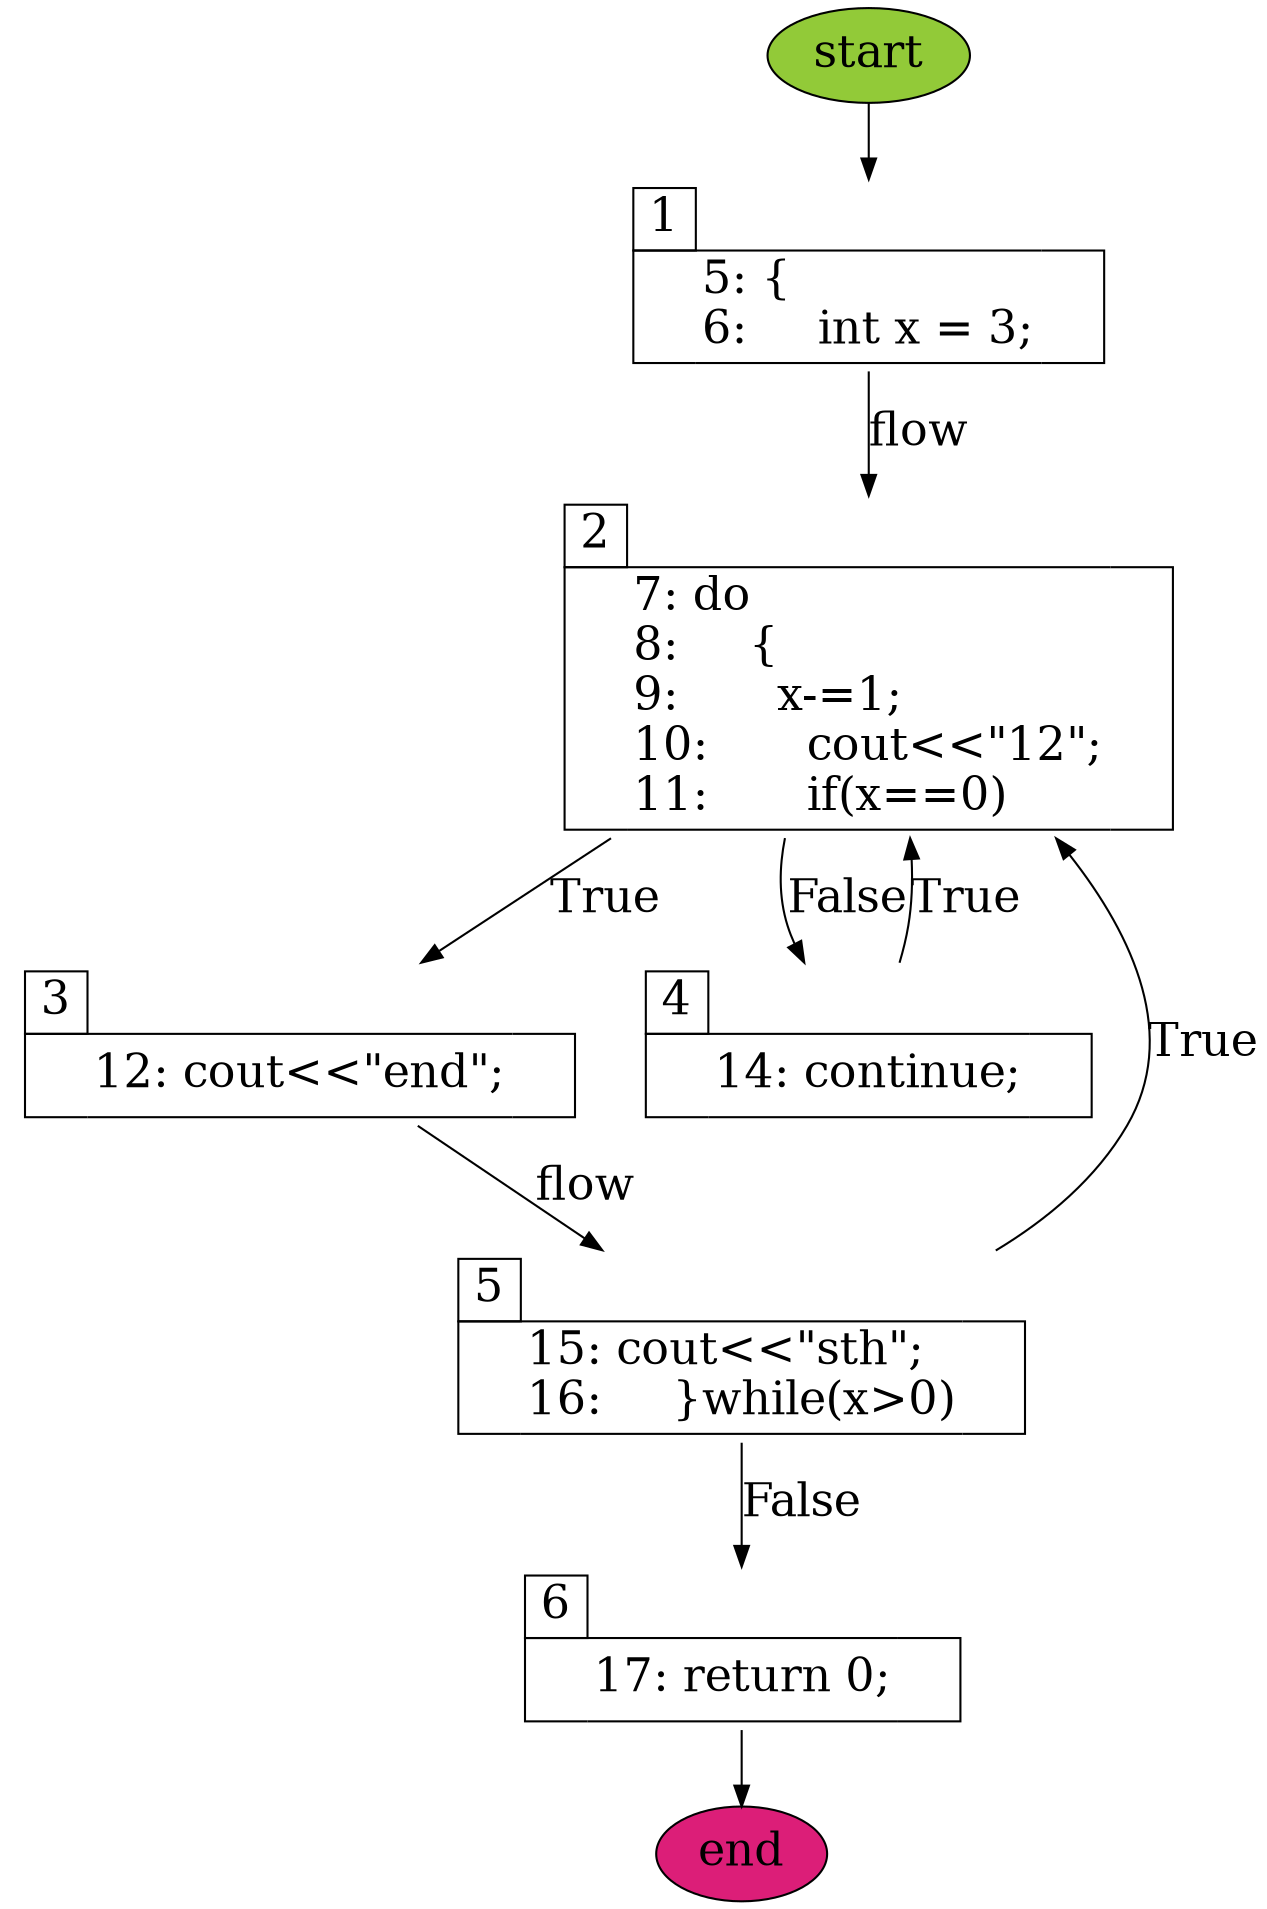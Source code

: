 digraph {
	node [shape=none]
	start [fillcolor="#92ca38" fontsize=22 shape=ellipse style=filled]
	end [fillcolor="#dc1e78" fontsize=22 shape=ellipse style=filled]
	1 [label=<
<FONT POINT-SIZE="22">
               <TABLE BORDER="0" CELLBORDER="1" CELLSPACING="0">
                    <tr>
                         <td width="30" height="30" fixedsize="true">1</td>
                         <td width="9" height="9" fixedsize="true" style="invis"></td>
                         <td width="9" height="9" fixedsize="true" style="invis"></td>
                    </tr>
                    <tr>
                         <td width="30" height="40" fixedsize="false" sides="tlb"></td>
                         <td width="50" height="40" fixedsize="false" sides="bt">5: {<br align="left"/>
6:     int x = 3;<br align="left"/>
</td>
                         <td width="30" height="40" fixedsize="false" sides="brt"></td>
                    </tr>
            </TABLE>
            </FONT>>]
	2 [label=<
<FONT POINT-SIZE="22">
               <TABLE BORDER="0" CELLBORDER="1" CELLSPACING="0">
                    <tr>
                         <td width="30" height="30" fixedsize="true">2</td>
                         <td width="9" height="9" fixedsize="true" style="invis"></td>
                         <td width="9" height="9" fixedsize="true" style="invis"></td>
                    </tr>
                    <tr>
                         <td width="30" height="40" fixedsize="false" sides="tlb"></td>
                         <td width="50" height="40" fixedsize="false" sides="bt">7: do<br align="left"/>
8:     {<br align="left"/>
9:       x-=1;<br align="left"/>
10:       cout&lt;&lt;&quot;12&quot;;<br align="left"/>
11:       if(x==0)<br align="left"/>
</td>
                         <td width="30" height="40" fixedsize="false" sides="brt"></td>
                    </tr>
            </TABLE>
            </FONT>>]
	3 [label=<
<FONT POINT-SIZE="22">
               <TABLE BORDER="0" CELLBORDER="1" CELLSPACING="0">
                    <tr>
                         <td width="30" height="30" fixedsize="true">3</td>
                         <td width="9" height="9" fixedsize="true" style="invis"></td>
                         <td width="9" height="9" fixedsize="true" style="invis"></td>
                    </tr>
                    <tr>
                         <td width="30" height="40" fixedsize="false" sides="tlb"></td>
                         <td width="50" height="40" fixedsize="false" sides="bt">12: cout&lt;&lt;&quot;end&quot;;<br align="left"/>
</td>
                         <td width="30" height="40" fixedsize="false" sides="brt"></td>
                    </tr>
            </TABLE>
            </FONT>>]
	4 [label=<
<FONT POINT-SIZE="22">
               <TABLE BORDER="0" CELLBORDER="1" CELLSPACING="0">
                    <tr>
                         <td width="30" height="30" fixedsize="true">4</td>
                         <td width="9" height="9" fixedsize="true" style="invis"></td>
                         <td width="9" height="9" fixedsize="true" style="invis"></td>
                    </tr>
                    <tr>
                         <td width="30" height="40" fixedsize="false" sides="tlb"></td>
                         <td width="50" height="40" fixedsize="false" sides="bt">14: continue;<br align="left"/>
</td>
                         <td width="30" height="40" fixedsize="false" sides="brt"></td>
                    </tr>
            </TABLE>
            </FONT>>]
	5 [label=<
<FONT POINT-SIZE="22">
               <TABLE BORDER="0" CELLBORDER="1" CELLSPACING="0">
                    <tr>
                         <td width="30" height="30" fixedsize="true">5</td>
                         <td width="9" height="9" fixedsize="true" style="invis"></td>
                         <td width="9" height="9" fixedsize="true" style="invis"></td>
                    </tr>
                    <tr>
                         <td width="30" height="40" fixedsize="false" sides="tlb"></td>
                         <td width="50" height="40" fixedsize="false" sides="bt">15: cout&lt;&lt;&quot;sth&quot;;<br align="left"/>
16:     }while(x&gt;0)<br align="left"/>
</td>
                         <td width="30" height="40" fixedsize="false" sides="brt"></td>
                    </tr>
            </TABLE>
            </FONT>>]
	6 [label=<
<FONT POINT-SIZE="22">
               <TABLE BORDER="0" CELLBORDER="1" CELLSPACING="0">
                    <tr>
                         <td width="30" height="30" fixedsize="true">6</td>
                         <td width="9" height="9" fixedsize="true" style="invis"></td>
                         <td width="9" height="9" fixedsize="true" style="invis"></td>
                    </tr>
                    <tr>
                         <td width="30" height="40" fixedsize="false" sides="tlb"></td>
                         <td width="50" height="40" fixedsize="false" sides="bt">17: return 0;<br align="left"/>
</td>
                         <td width="30" height="40" fixedsize="false" sides="brt"></td>
                    </tr>
            </TABLE>
            </FONT>>]
	6 -> end
	1 -> 2 [label=flow fontsize=22]
	2 -> 3 [label=True fontsize=22]
	2 -> 4 [label=False fontsize=22]
	4 -> 2 [label=True fontsize=22]
	3 -> 5 [label=flow fontsize=22]
	5 -> 2 [label=True fontsize=22]
	5 -> 6 [label=False fontsize=22]
	start -> 1
}
